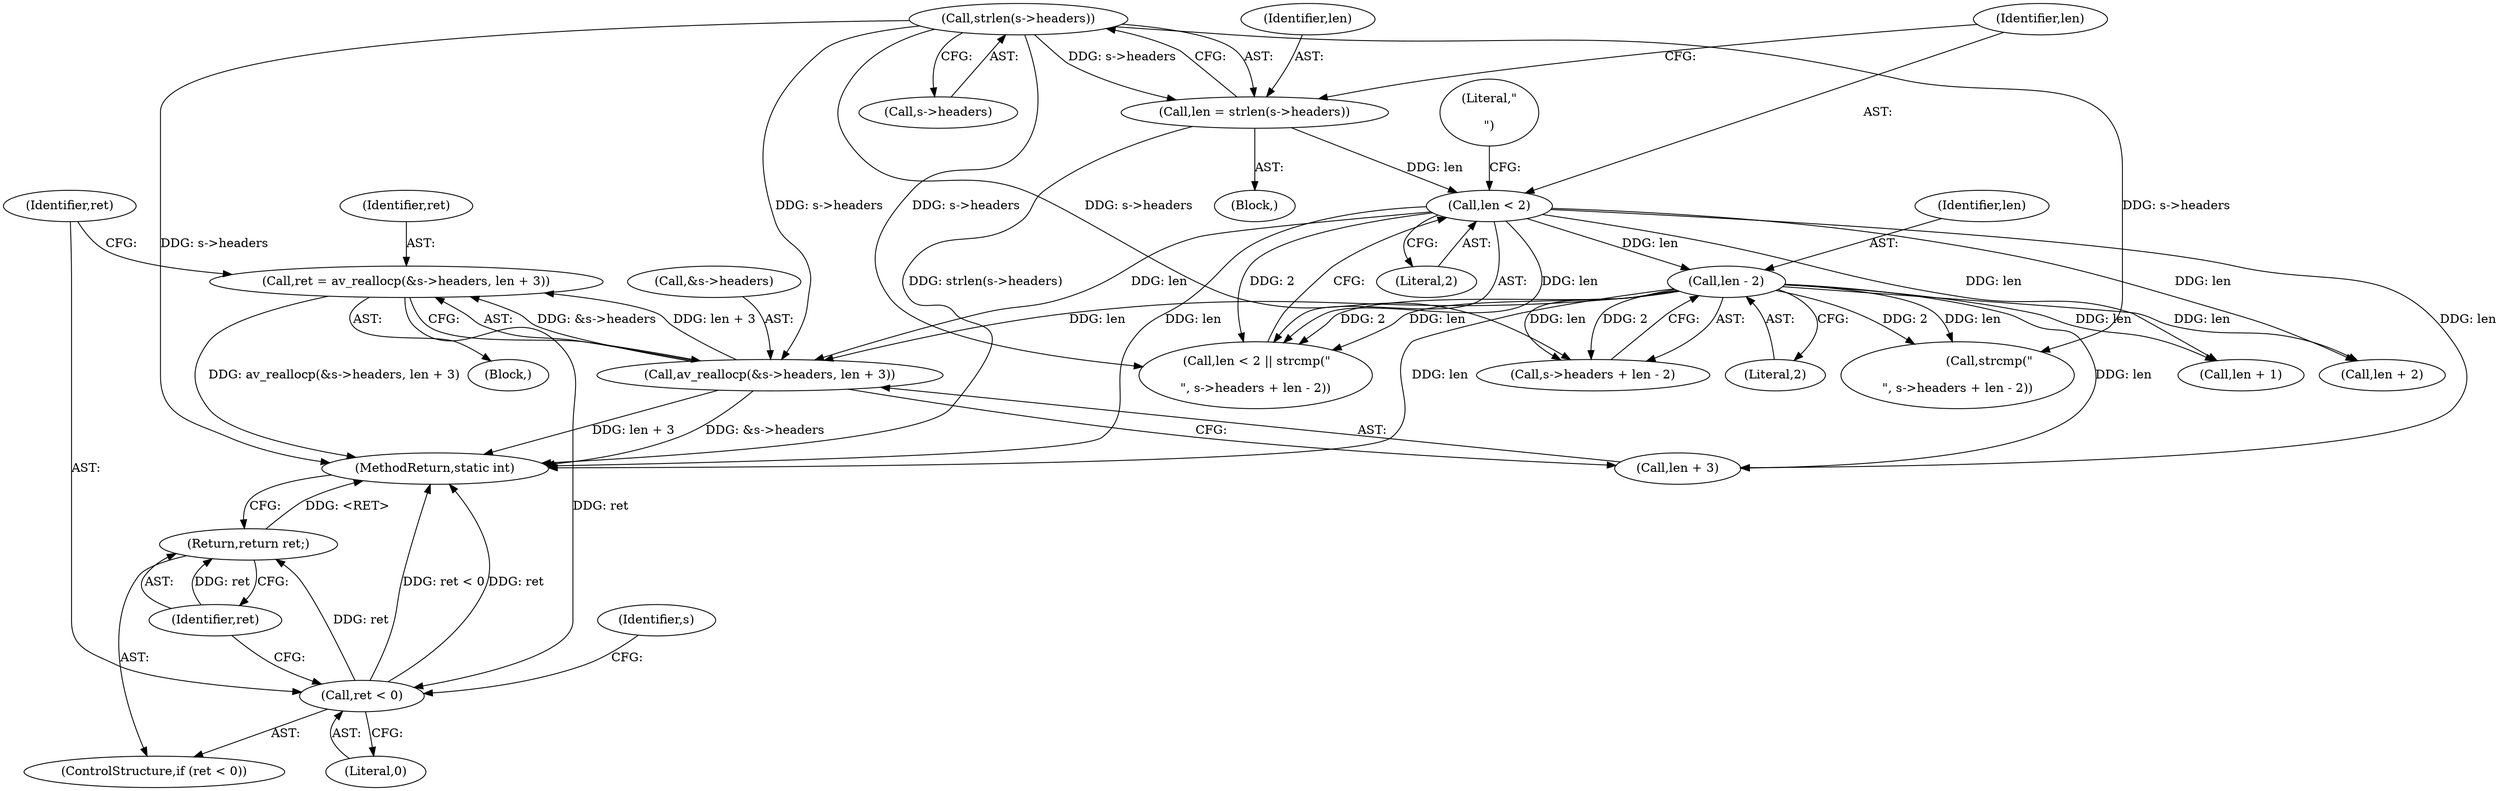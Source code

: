 digraph "0_FFmpeg_2a05c8f813de6f2278827734bf8102291e7484aa_1@API" {
"1000190" [label="(Call,ret = av_reallocp(&s->headers, len + 3))"];
"1000192" [label="(Call,av_reallocp(&s->headers, len + 3))"];
"1000167" [label="(Call,strlen(s->headers))"];
"1000182" [label="(Call,len - 2)"];
"1000173" [label="(Call,len < 2)"];
"1000165" [label="(Call,len = strlen(s->headers))"];
"1000201" [label="(Call,ret < 0)"];
"1000204" [label="(Return,return ret;)"];
"1000175" [label="(Literal,2)"];
"1000205" [label="(Identifier,ret)"];
"1000184" [label="(Literal,2)"];
"1000176" [label="(Call,strcmp(\"\r\n\", s->headers + len - 2))"];
"1000191" [label="(Identifier,ret)"];
"1000166" [label="(Identifier,len)"];
"1000177" [label="(Literal,\"\r\n\")"];
"1000183" [label="(Identifier,len)"];
"1000190" [label="(Call,ret = av_reallocp(&s->headers, len + 3))"];
"1000258" [label="(MethodReturn,static int)"];
"1000174" [label="(Identifier,len)"];
"1000204" [label="(Return,return ret;)"];
"1000203" [label="(Literal,0)"];
"1000165" [label="(Call,len = strlen(s->headers))"];
"1000193" [label="(Call,&s->headers)"];
"1000185" [label="(Block,)"];
"1000200" [label="(ControlStructure,if (ret < 0))"];
"1000197" [label="(Call,len + 3)"];
"1000182" [label="(Call,len - 2)"];
"1000209" [label="(Identifier,s)"];
"1000173" [label="(Call,len < 2)"];
"1000167" [label="(Call,strlen(s->headers))"];
"1000192" [label="(Call,av_reallocp(&s->headers, len + 3))"];
"1000178" [label="(Call,s->headers + len - 2)"];
"1000168" [label="(Call,s->headers)"];
"1000202" [label="(Identifier,ret)"];
"1000201" [label="(Call,ret < 0)"];
"1000163" [label="(Block,)"];
"1000218" [label="(Call,len + 1)"];
"1000227" [label="(Call,len + 2)"];
"1000172" [label="(Call,len < 2 || strcmp(\"\r\n\", s->headers + len - 2))"];
"1000190" -> "1000185"  [label="AST: "];
"1000190" -> "1000192"  [label="CFG: "];
"1000191" -> "1000190"  [label="AST: "];
"1000192" -> "1000190"  [label="AST: "];
"1000202" -> "1000190"  [label="CFG: "];
"1000190" -> "1000258"  [label="DDG: av_reallocp(&s->headers, len + 3)"];
"1000192" -> "1000190"  [label="DDG: &s->headers"];
"1000192" -> "1000190"  [label="DDG: len + 3"];
"1000190" -> "1000201"  [label="DDG: ret"];
"1000192" -> "1000197"  [label="CFG: "];
"1000193" -> "1000192"  [label="AST: "];
"1000197" -> "1000192"  [label="AST: "];
"1000192" -> "1000258"  [label="DDG: len + 3"];
"1000192" -> "1000258"  [label="DDG: &s->headers"];
"1000167" -> "1000192"  [label="DDG: s->headers"];
"1000182" -> "1000192"  [label="DDG: len"];
"1000173" -> "1000192"  [label="DDG: len"];
"1000167" -> "1000165"  [label="AST: "];
"1000167" -> "1000168"  [label="CFG: "];
"1000168" -> "1000167"  [label="AST: "];
"1000165" -> "1000167"  [label="CFG: "];
"1000167" -> "1000258"  [label="DDG: s->headers"];
"1000167" -> "1000165"  [label="DDG: s->headers"];
"1000167" -> "1000172"  [label="DDG: s->headers"];
"1000167" -> "1000176"  [label="DDG: s->headers"];
"1000167" -> "1000178"  [label="DDG: s->headers"];
"1000182" -> "1000178"  [label="AST: "];
"1000182" -> "1000184"  [label="CFG: "];
"1000183" -> "1000182"  [label="AST: "];
"1000184" -> "1000182"  [label="AST: "];
"1000178" -> "1000182"  [label="CFG: "];
"1000182" -> "1000258"  [label="DDG: len"];
"1000182" -> "1000172"  [label="DDG: len"];
"1000182" -> "1000172"  [label="DDG: 2"];
"1000182" -> "1000176"  [label="DDG: len"];
"1000182" -> "1000176"  [label="DDG: 2"];
"1000182" -> "1000178"  [label="DDG: len"];
"1000182" -> "1000178"  [label="DDG: 2"];
"1000173" -> "1000182"  [label="DDG: len"];
"1000182" -> "1000197"  [label="DDG: len"];
"1000182" -> "1000218"  [label="DDG: len"];
"1000182" -> "1000227"  [label="DDG: len"];
"1000173" -> "1000172"  [label="AST: "];
"1000173" -> "1000175"  [label="CFG: "];
"1000174" -> "1000173"  [label="AST: "];
"1000175" -> "1000173"  [label="AST: "];
"1000177" -> "1000173"  [label="CFG: "];
"1000172" -> "1000173"  [label="CFG: "];
"1000173" -> "1000258"  [label="DDG: len"];
"1000173" -> "1000172"  [label="DDG: len"];
"1000173" -> "1000172"  [label="DDG: 2"];
"1000165" -> "1000173"  [label="DDG: len"];
"1000173" -> "1000197"  [label="DDG: len"];
"1000173" -> "1000218"  [label="DDG: len"];
"1000173" -> "1000227"  [label="DDG: len"];
"1000165" -> "1000163"  [label="AST: "];
"1000166" -> "1000165"  [label="AST: "];
"1000174" -> "1000165"  [label="CFG: "];
"1000165" -> "1000258"  [label="DDG: strlen(s->headers)"];
"1000201" -> "1000200"  [label="AST: "];
"1000201" -> "1000203"  [label="CFG: "];
"1000202" -> "1000201"  [label="AST: "];
"1000203" -> "1000201"  [label="AST: "];
"1000205" -> "1000201"  [label="CFG: "];
"1000209" -> "1000201"  [label="CFG: "];
"1000201" -> "1000258"  [label="DDG: ret < 0"];
"1000201" -> "1000258"  [label="DDG: ret"];
"1000201" -> "1000204"  [label="DDG: ret"];
"1000204" -> "1000200"  [label="AST: "];
"1000204" -> "1000205"  [label="CFG: "];
"1000205" -> "1000204"  [label="AST: "];
"1000258" -> "1000204"  [label="CFG: "];
"1000204" -> "1000258"  [label="DDG: <RET>"];
"1000205" -> "1000204"  [label="DDG: ret"];
}
